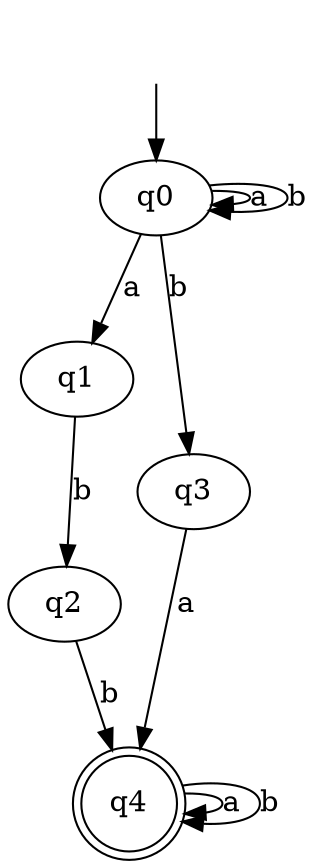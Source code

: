 digraph {
 "" [shape=none]
 "q4"  [shape=doublecircle]

"" -> "q0"
"q0" -> "q0"[label="a", weight="a"];
"q0" -> "q0"[label="b", weight="b"];
"q0" -> "q1"[label="a", weight="a"];
"q0" -> "q3"[label="b", weight="b"];
"q1" -> "q2"[label="b", weight="b"];
"q2" -> "q4"[label="b", weight="b"];
"q3" -> "q4"[label="a", weight="a"];
"q4" -> "q4"[label="a", weight="a"];
"q4" -> "q4"[label="b", weight="b"];
}
